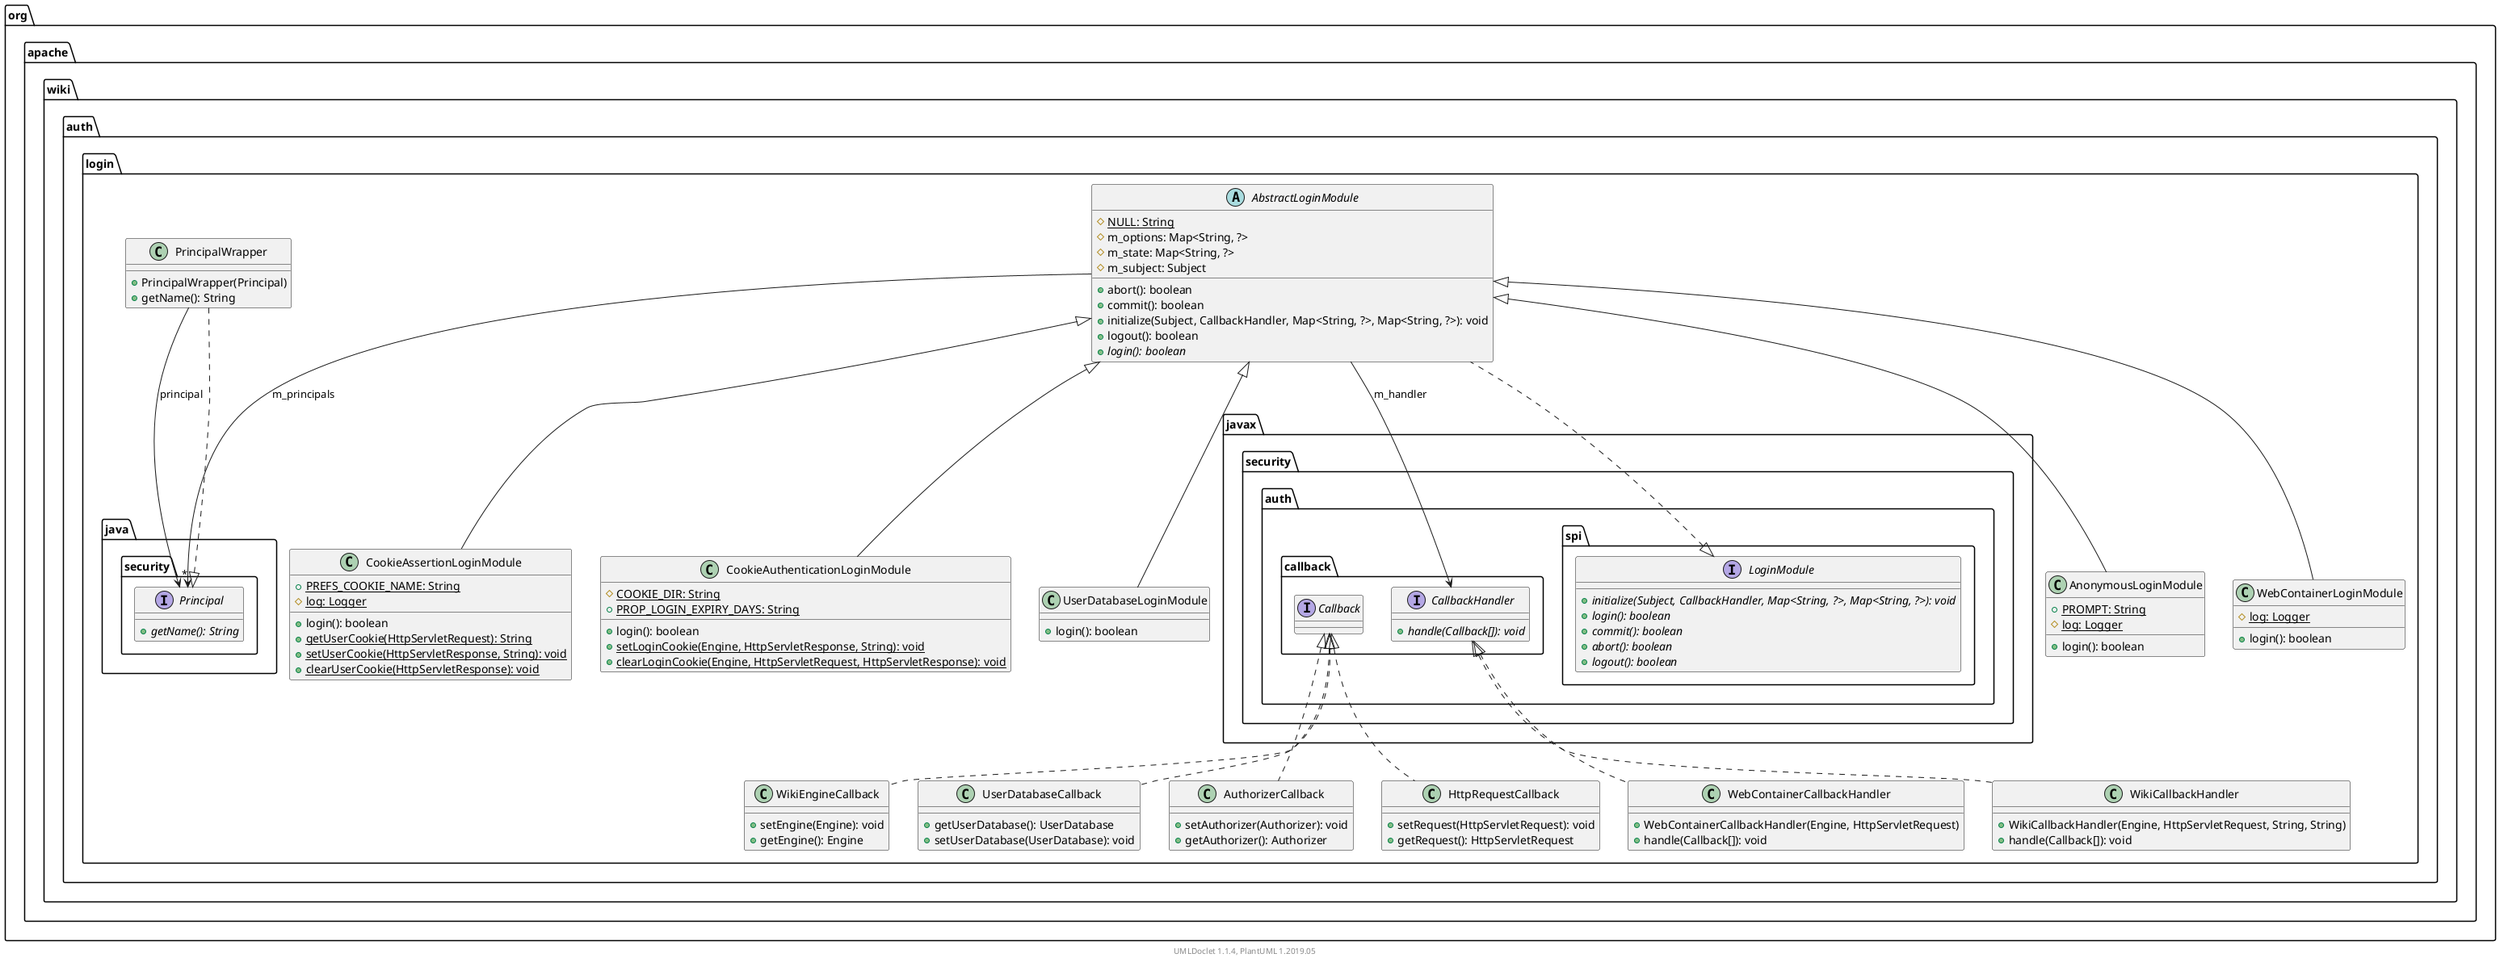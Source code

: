 @startuml

    namespace org.apache.wiki.auth.login {

        class WikiEngineCallback [[WikiEngineCallback.html]] {
            +setEngine(Engine): void
            +getEngine(): Engine
        }

        class AnonymousLoginModule [[AnonymousLoginModule.html]] {
            {static} +PROMPT: String
            {static} #log: Logger
            +login(): boolean
        }

        class UserDatabaseCallback [[UserDatabaseCallback.html]] {
            +getUserDatabase(): UserDatabase
            +setUserDatabase(UserDatabase): void
        }

        class AuthorizerCallback [[AuthorizerCallback.html]] {
            +setAuthorizer(Authorizer): void
            +getAuthorizer(): Authorizer
        }

        abstract class AbstractLoginModule [[AbstractLoginModule.html]] {
            {static} #NULL: String
            #m_options: Map<String, ?>
            #m_state: Map<String, ?>
            #m_subject: Subject
            +abort(): boolean
            +commit(): boolean
            +initialize(Subject, CallbackHandler, Map<String, ?>, Map<String, ?>): void
            +logout(): boolean
            {abstract} +login(): boolean
        }

        class WebContainerLoginModule [[WebContainerLoginModule.html]] {
            {static} #log: Logger
            +login(): boolean
        }

        class PrincipalWrapper [[PrincipalWrapper.html]] {
            +PrincipalWrapper(Principal)
            +getName(): String
        }

        class CookieAssertionLoginModule [[CookieAssertionLoginModule.html]] {
            {static} +PREFS_COOKIE_NAME: String
            {static} #log: Logger
            +login(): boolean
            {static} +getUserCookie(HttpServletRequest): String
            {static} +setUserCookie(HttpServletResponse, String): void
            {static} +clearUserCookie(HttpServletResponse): void
        }

        class WebContainerCallbackHandler [[WebContainerCallbackHandler.html]] {
            +WebContainerCallbackHandler(Engine, HttpServletRequest)
            +handle(Callback[]): void
        }

        class CookieAuthenticationLoginModule [[CookieAuthenticationLoginModule.html]] {
            {static} #COOKIE_DIR: String
            {static} +PROP_LOGIN_EXPIRY_DAYS: String
            +login(): boolean
            {static} +setLoginCookie(Engine, HttpServletResponse, String): void
            {static} +clearLoginCookie(Engine, HttpServletRequest, HttpServletResponse): void
        }

        class WikiCallbackHandler [[WikiCallbackHandler.html]] {
            +WikiCallbackHandler(Engine, HttpServletRequest, String, String)
            +handle(Callback[]): void
        }

        class HttpRequestCallback [[HttpRequestCallback.html]] {
            +setRequest(HttpServletRequest): void
            +getRequest(): HttpServletRequest
        }

        class UserDatabaseLoginModule [[UserDatabaseLoginModule.html]] {
            +login(): boolean
        }

        interface javax.security.auth.callback.Callback
        javax.security.auth.callback.Callback <|.. WikiEngineCallback

        AbstractLoginModule <|-- AnonymousLoginModule

        javax.security.auth.callback.Callback <|.. UserDatabaseCallback

        javax.security.auth.callback.Callback <|.. AuthorizerCallback

        interface javax.security.auth.spi.LoginModule {
            {abstract} +initialize(Subject, CallbackHandler, Map<String, ?>, Map<String, ?>): void
            {abstract} +login(): boolean
            {abstract} +commit(): boolean
            {abstract} +abort(): boolean
            {abstract} +logout(): boolean
        }
        javax.security.auth.spi.LoginModule <|.. AbstractLoginModule

        AbstractLoginModule <|-- WebContainerLoginModule

        interface java.security.Principal {
            {abstract} +getName(): String
        }
        java.security.Principal <|.. PrincipalWrapper

        AbstractLoginModule <|-- CookieAssertionLoginModule

        interface javax.security.auth.callback.CallbackHandler {
            {abstract} +handle(Callback[]): void
        }
        javax.security.auth.callback.CallbackHandler <|.. WebContainerCallbackHandler

        AbstractLoginModule <|-- CookieAuthenticationLoginModule

        javax.security.auth.callback.CallbackHandler <|.. WikiCallbackHandler

        javax.security.auth.callback.Callback <|.. HttpRequestCallback

        AbstractLoginModule <|-- UserDatabaseLoginModule

        AbstractLoginModule --> javax.security.auth.callback.CallbackHandler: m_handler

        AbstractLoginModule --> "*" java.security.Principal: m_principals

        PrincipalWrapper --> java.security.Principal: principal

    }


    center footer UMLDoclet 1.1.4, PlantUML 1.2019.05
@enduml
